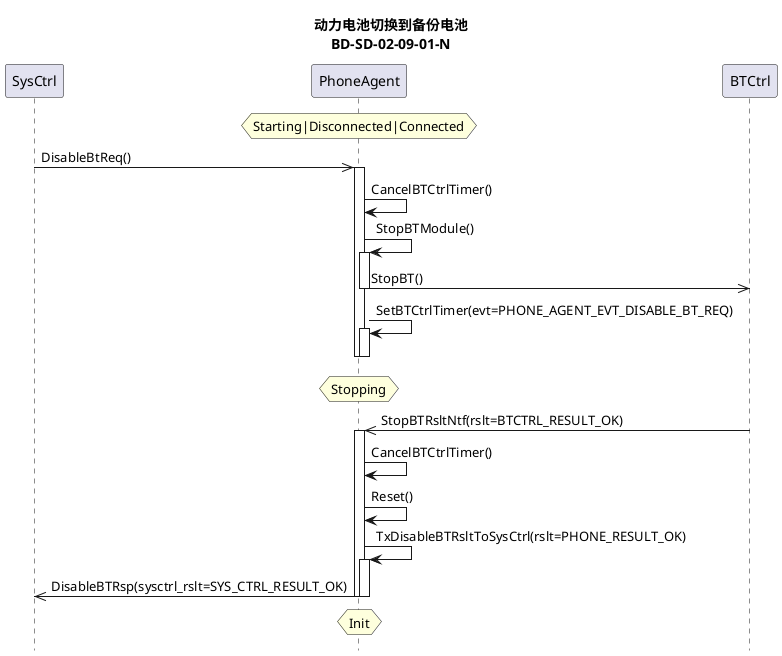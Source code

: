 @startuml

title 动力电池切换到备份电池\nBD-SD-02-09-01-N
hide footbox

participant SysCtrl
participant PhoneAgent

hnote over PhoneAgent:Starting|Disconnected|Connected

SysCtrl->>PhoneAgent:DisableBtReq()
activate PhoneAgent
PhoneAgent->PhoneAgent:CancelBTCtrlTimer()
PhoneAgent->PhoneAgent:StopBTModule()
activate PhoneAgent
PhoneAgent->>BTCtrl:StopBT()
deactivate PhoneAgent
PhoneAgent->PhoneAgent:SetBTCtrlTimer(evt=PHONE_AGENT_EVT_DISABLE_BT_REQ)
activate PhoneAgent
deactivate PhoneAgent
deactivate PhoneAgent
hnote over PhoneAgent:Stopping

BTCtrl->>PhoneAgent:StopBTRsltNtf(rslt=BTCTRL_RESULT_OK)
activate PhoneAgent
PhoneAgent->PhoneAgent:CancelBTCtrlTimer()
PhoneAgent->PhoneAgent:Reset()
PhoneAgent->PhoneAgent:TxDisableBTRsltToSysCtrl(rslt=PHONE_RESULT_OK)
activate PhoneAgent
PhoneAgent->>SysCtrl:DisableBTRsp(sysctrl_rslt=SYS_CTRL_RESULT_OK)
deactivate PhoneAgent
hnote over PhoneAgent:Init

deactivate PhoneAgent

@enduml